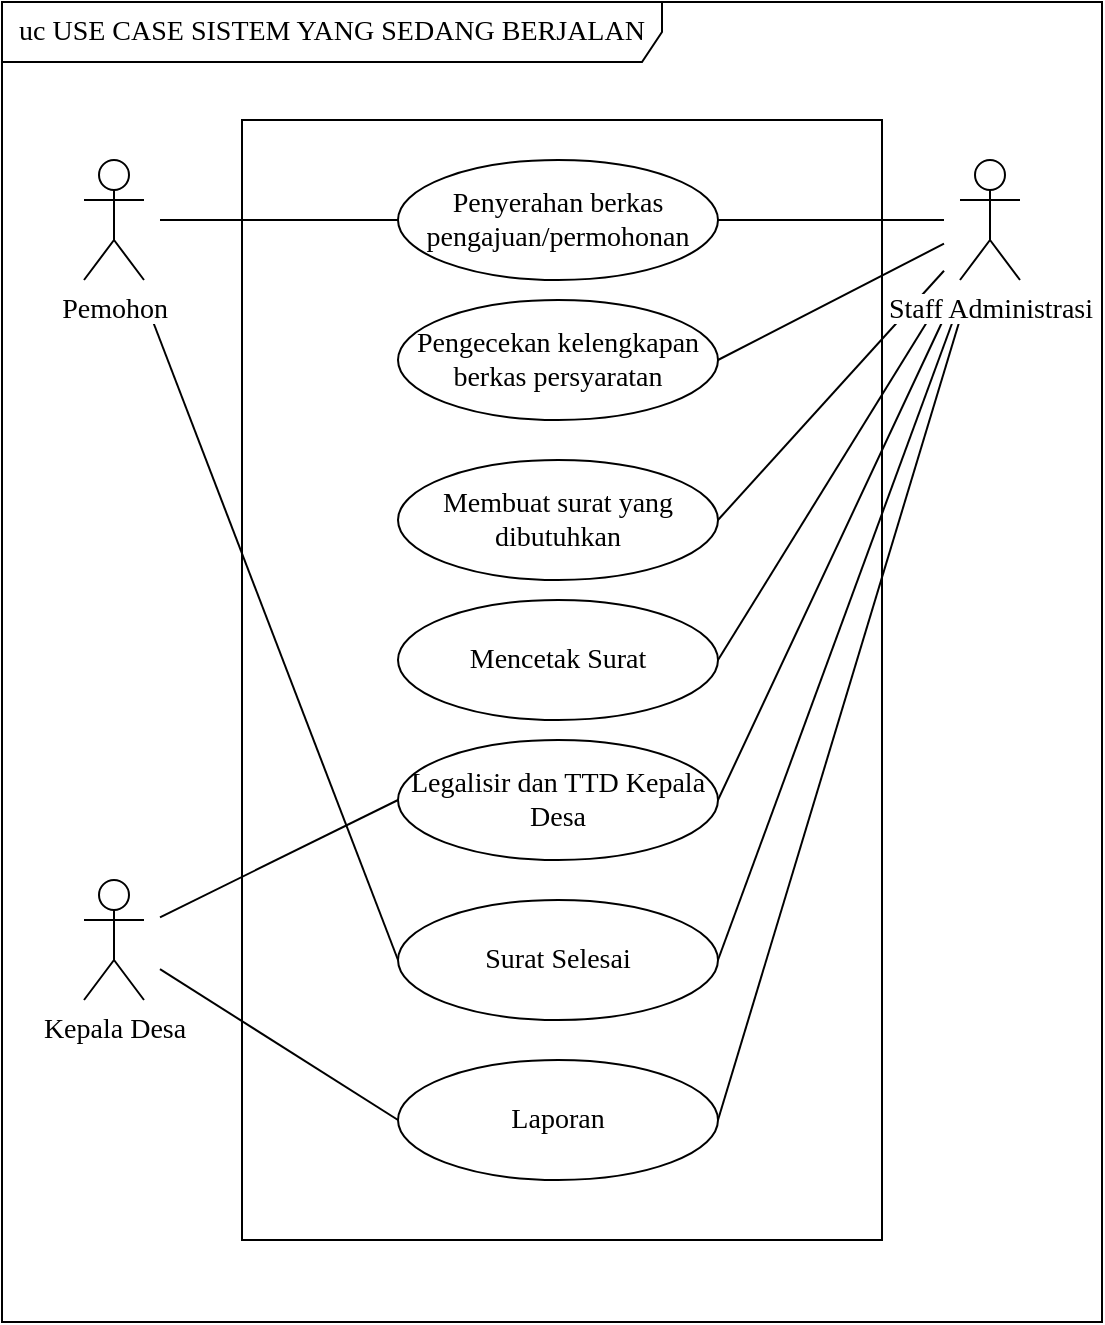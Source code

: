 <mxfile version="15.7.3" type="github" pages="2">
  <diagram id="C5RBs43oDa-KdzZeNtuy" name="use case">
    <mxGraphModel dx="1248" dy="677" grid="1" gridSize="10" guides="1" tooltips="1" connect="1" arrows="1" fold="1" page="1" pageScale="1" pageWidth="827" pageHeight="1169" math="0" shadow="0">
      <root>
        <mxCell id="WIyWlLk6GJQsqaUBKTNV-0" />
        <mxCell id="WIyWlLk6GJQsqaUBKTNV-1" parent="WIyWlLk6GJQsqaUBKTNV-0" />
        <mxCell id="P93kdAKWn613RfKLbOwr-39" value="uc USE CASE SISTEM YANG SEDANG BERJALAN" style="shape=umlFrame;whiteSpace=wrap;html=1;labelBackgroundColor=#FFFFFF;hachureGap=4;fontFamily=Times New Roman;fontSize=14;fillColor=none;width=330;height=30;" vertex="1" parent="WIyWlLk6GJQsqaUBKTNV-1">
          <mxGeometry x="40" y="20" width="550" height="660" as="geometry" />
        </mxCell>
        <mxCell id="P93kdAKWn613RfKLbOwr-4" value="" style="rounded=0;whiteSpace=wrap;html=1;hachureGap=4;fontFamily=Architects Daughter;fontSource=https%3A%2F%2Ffonts.googleapis.com%2Fcss%3Ffamily%3DArchitects%2BDaughter;fontSize=20;fillColor=none;" vertex="1" parent="WIyWlLk6GJQsqaUBKTNV-1">
          <mxGeometry x="160" y="79" width="320" height="560" as="geometry" />
        </mxCell>
        <mxCell id="P93kdAKWn613RfKLbOwr-18" style="edgeStyle=none;curved=1;rounded=0;hachureGap=4;orthogonalLoop=1;jettySize=auto;html=1;entryX=0;entryY=0.5;entryDx=0;entryDy=0;fontFamily=Times New Roman;fontSize=14;endArrow=none;startSize=14;endSize=14;sourcePerimeterSpacing=8;targetPerimeterSpacing=8;endFill=0;" edge="1" parent="WIyWlLk6GJQsqaUBKTNV-1" source="P93kdAKWn613RfKLbOwr-5" target="P93kdAKWn613RfKLbOwr-10">
          <mxGeometry relative="1" as="geometry" />
        </mxCell>
        <mxCell id="P93kdAKWn613RfKLbOwr-32" style="edgeStyle=none;curved=1;rounded=0;hachureGap=4;orthogonalLoop=1;jettySize=auto;html=1;entryX=0;entryY=0.5;entryDx=0;entryDy=0;fontFamily=Times New Roman;fontSize=14;endArrow=none;endFill=0;startSize=14;endSize=14;sourcePerimeterSpacing=8;targetPerimeterSpacing=8;" edge="1" parent="WIyWlLk6GJQsqaUBKTNV-1" source="P93kdAKWn613RfKLbOwr-5" target="P93kdAKWn613RfKLbOwr-16">
          <mxGeometry relative="1" as="geometry" />
        </mxCell>
        <mxCell id="P93kdAKWn613RfKLbOwr-5" value="&lt;span style=&quot;background-color: rgb(255 , 255 , 255)&quot;&gt;Pemohon&lt;/span&gt;" style="shape=umlActor;verticalLabelPosition=bottom;verticalAlign=top;html=1;outlineConnect=0;hachureGap=4;fontFamily=Times New Roman;fontSize=14;fillColor=none;" vertex="1" parent="WIyWlLk6GJQsqaUBKTNV-1">
          <mxGeometry x="81" y="99" width="30" height="60" as="geometry" />
        </mxCell>
        <mxCell id="P93kdAKWn613RfKLbOwr-19" style="edgeStyle=none;curved=1;rounded=0;hachureGap=4;orthogonalLoop=1;jettySize=auto;html=1;entryX=1;entryY=0.5;entryDx=0;entryDy=0;fontFamily=Times New Roman;fontSize=14;endArrow=none;endFill=0;startSize=14;endSize=14;sourcePerimeterSpacing=8;targetPerimeterSpacing=8;" edge="1" parent="WIyWlLk6GJQsqaUBKTNV-1" source="P93kdAKWn613RfKLbOwr-8" target="P93kdAKWn613RfKLbOwr-10">
          <mxGeometry relative="1" as="geometry" />
        </mxCell>
        <mxCell id="P93kdAKWn613RfKLbOwr-20" style="edgeStyle=none;curved=1;rounded=0;hachureGap=4;orthogonalLoop=1;jettySize=auto;html=1;entryX=1;entryY=0.5;entryDx=0;entryDy=0;fontFamily=Times New Roman;fontSize=14;endArrow=none;endFill=0;startSize=14;endSize=14;sourcePerimeterSpacing=8;targetPerimeterSpacing=8;" edge="1" parent="WIyWlLk6GJQsqaUBKTNV-1" source="P93kdAKWn613RfKLbOwr-8" target="P93kdAKWn613RfKLbOwr-12">
          <mxGeometry relative="1" as="geometry" />
        </mxCell>
        <mxCell id="P93kdAKWn613RfKLbOwr-21" style="edgeStyle=none;curved=1;rounded=0;hachureGap=4;orthogonalLoop=1;jettySize=auto;html=1;entryX=1;entryY=0.5;entryDx=0;entryDy=0;fontFamily=Times New Roman;fontSize=14;endArrow=none;endFill=0;startSize=14;endSize=14;sourcePerimeterSpacing=8;targetPerimeterSpacing=8;" edge="1" parent="WIyWlLk6GJQsqaUBKTNV-1" source="P93kdAKWn613RfKLbOwr-8" target="P93kdAKWn613RfKLbOwr-13">
          <mxGeometry relative="1" as="geometry" />
        </mxCell>
        <mxCell id="P93kdAKWn613RfKLbOwr-22" style="edgeStyle=none;curved=1;rounded=0;hachureGap=4;orthogonalLoop=1;jettySize=auto;html=1;entryX=1;entryY=0.5;entryDx=0;entryDy=0;fontFamily=Times New Roman;fontSize=14;endArrow=none;endFill=0;startSize=14;endSize=14;sourcePerimeterSpacing=8;targetPerimeterSpacing=8;" edge="1" parent="WIyWlLk6GJQsqaUBKTNV-1" source="P93kdAKWn613RfKLbOwr-8" target="P93kdAKWn613RfKLbOwr-14">
          <mxGeometry relative="1" as="geometry" />
        </mxCell>
        <mxCell id="P93kdAKWn613RfKLbOwr-26" style="edgeStyle=none;curved=1;rounded=0;hachureGap=4;orthogonalLoop=1;jettySize=auto;html=1;entryX=1;entryY=0.5;entryDx=0;entryDy=0;fontFamily=Times New Roman;fontSize=14;endArrow=none;endFill=0;startSize=14;endSize=14;sourcePerimeterSpacing=8;targetPerimeterSpacing=8;" edge="1" parent="WIyWlLk6GJQsqaUBKTNV-1" source="P93kdAKWn613RfKLbOwr-8" target="P93kdAKWn613RfKLbOwr-25">
          <mxGeometry relative="1" as="geometry" />
        </mxCell>
        <mxCell id="P93kdAKWn613RfKLbOwr-37" style="edgeStyle=none;curved=1;rounded=0;hachureGap=4;orthogonalLoop=1;jettySize=auto;html=1;entryX=0;entryY=0.5;entryDx=0;entryDy=0;fontFamily=Times New Roman;fontSize=14;endArrow=none;endFill=0;startSize=14;endSize=14;sourcePerimeterSpacing=8;targetPerimeterSpacing=8;" edge="1" parent="WIyWlLk6GJQsqaUBKTNV-1" source="P93kdAKWn613RfKLbOwr-9" target="P93kdAKWn613RfKLbOwr-25">
          <mxGeometry relative="1" as="geometry" />
        </mxCell>
        <mxCell id="P93kdAKWn613RfKLbOwr-38" style="edgeStyle=none;curved=1;rounded=0;hachureGap=4;orthogonalLoop=1;jettySize=auto;html=1;entryX=0;entryY=0.5;entryDx=0;entryDy=0;fontFamily=Times New Roman;fontSize=14;endArrow=none;endFill=0;startSize=14;endSize=14;sourcePerimeterSpacing=8;targetPerimeterSpacing=8;" edge="1" parent="WIyWlLk6GJQsqaUBKTNV-1" source="P93kdAKWn613RfKLbOwr-9" target="P93kdAKWn613RfKLbOwr-15">
          <mxGeometry relative="1" as="geometry" />
        </mxCell>
        <mxCell id="P93kdAKWn613RfKLbOwr-9" value="Kepala Desa" style="shape=umlActor;verticalLabelPosition=bottom;verticalAlign=top;html=1;outlineConnect=0;hachureGap=4;fontFamily=Times New Roman;fontSize=14;fillColor=none;" vertex="1" parent="WIyWlLk6GJQsqaUBKTNV-1">
          <mxGeometry x="81" y="459" width="30" height="60" as="geometry" />
        </mxCell>
        <mxCell id="P93kdAKWn613RfKLbOwr-10" value="Penyerahan berkas pengajuan/permohonan" style="ellipse;whiteSpace=wrap;html=1;hachureGap=4;fontFamily=Times New Roman;fontSize=14;fillColor=none;" vertex="1" parent="WIyWlLk6GJQsqaUBKTNV-1">
          <mxGeometry x="238" y="99" width="160" height="60" as="geometry" />
        </mxCell>
        <mxCell id="P93kdAKWn613RfKLbOwr-12" value="Pengecekan kelengkapan berkas persyaratan" style="ellipse;whiteSpace=wrap;html=1;hachureGap=4;fontFamily=Times New Roman;fontSize=14;fillColor=none;" vertex="1" parent="WIyWlLk6GJQsqaUBKTNV-1">
          <mxGeometry x="238" y="169" width="160" height="60" as="geometry" />
        </mxCell>
        <mxCell id="P93kdAKWn613RfKLbOwr-13" value="Membuat surat yang dibutuhkan" style="ellipse;whiteSpace=wrap;html=1;hachureGap=4;fontFamily=Times New Roman;fontSize=14;fillColor=none;" vertex="1" parent="WIyWlLk6GJQsqaUBKTNV-1">
          <mxGeometry x="238" y="249" width="160" height="60" as="geometry" />
        </mxCell>
        <mxCell id="P93kdAKWn613RfKLbOwr-14" value="Mencetak Surat" style="ellipse;whiteSpace=wrap;html=1;hachureGap=4;fontFamily=Times New Roman;fontSize=14;fillColor=none;" vertex="1" parent="WIyWlLk6GJQsqaUBKTNV-1">
          <mxGeometry x="238" y="319" width="160" height="60" as="geometry" />
        </mxCell>
        <mxCell id="P93kdAKWn613RfKLbOwr-15" value="Legalisir dan TTD Kepala Desa" style="ellipse;whiteSpace=wrap;html=1;hachureGap=4;fontFamily=Times New Roman;fontSize=14;fillColor=none;" vertex="1" parent="WIyWlLk6GJQsqaUBKTNV-1">
          <mxGeometry x="238" y="389" width="160" height="60" as="geometry" />
        </mxCell>
        <mxCell id="P93kdAKWn613RfKLbOwr-16" value="Surat Selesai" style="ellipse;whiteSpace=wrap;html=1;hachureGap=4;fontFamily=Times New Roman;fontSize=14;fillColor=none;" vertex="1" parent="WIyWlLk6GJQsqaUBKTNV-1">
          <mxGeometry x="238" y="469" width="160" height="60" as="geometry" />
        </mxCell>
        <mxCell id="P93kdAKWn613RfKLbOwr-25" value="Laporan" style="ellipse;whiteSpace=wrap;html=1;hachureGap=4;fontFamily=Times New Roman;fontSize=14;fillColor=none;" vertex="1" parent="WIyWlLk6GJQsqaUBKTNV-1">
          <mxGeometry x="238" y="549" width="160" height="60" as="geometry" />
        </mxCell>
        <mxCell id="P93kdAKWn613RfKLbOwr-33" style="edgeStyle=none;curved=1;rounded=0;hachureGap=4;orthogonalLoop=1;jettySize=auto;html=1;entryX=1;entryY=0.5;entryDx=0;entryDy=0;fontFamily=Times New Roman;fontSize=14;endArrow=none;endFill=0;startSize=14;endSize=14;sourcePerimeterSpacing=8;targetPerimeterSpacing=8;" edge="1" parent="WIyWlLk6GJQsqaUBKTNV-1" source="P93kdAKWn613RfKLbOwr-8" target="P93kdAKWn613RfKLbOwr-15">
          <mxGeometry relative="1" as="geometry" />
        </mxCell>
        <mxCell id="P93kdAKWn613RfKLbOwr-36" style="edgeStyle=none;curved=1;rounded=0;hachureGap=4;orthogonalLoop=1;jettySize=auto;html=1;entryX=1;entryY=0.5;entryDx=0;entryDy=0;fontFamily=Times New Roman;fontSize=14;endArrow=none;endFill=0;startSize=14;endSize=14;sourcePerimeterSpacing=8;targetPerimeterSpacing=8;" edge="1" parent="WIyWlLk6GJQsqaUBKTNV-1" source="P93kdAKWn613RfKLbOwr-8" target="P93kdAKWn613RfKLbOwr-16">
          <mxGeometry relative="1" as="geometry" />
        </mxCell>
        <mxCell id="P93kdAKWn613RfKLbOwr-8" value="&lt;span style=&quot;background-color: rgb(255 , 255 , 255)&quot;&gt;Staff Administrasi&lt;/span&gt;" style="shape=umlActor;verticalLabelPosition=bottom;verticalAlign=top;html=1;outlineConnect=0;hachureGap=4;fontFamily=Times New Roman;fontSize=14;fillColor=none;" vertex="1" parent="WIyWlLk6GJQsqaUBKTNV-1">
          <mxGeometry x="519" y="99" width="30" height="60" as="geometry" />
        </mxCell>
      </root>
    </mxGraphModel>
  </diagram>
  <diagram name="act-diagram" id="EzQDBCoAbCLYZZ4XYxiy">
    <mxGraphModel dx="1468" dy="796" grid="1" gridSize="10" guides="1" tooltips="1" connect="1" arrows="1" fold="1" page="1" pageScale="1" pageWidth="827" pageHeight="1169" math="0" shadow="0">
      <root>
        <mxCell id="nnEQlcjSg8EqqNv9_jPq-0" />
        <mxCell id="nnEQlcjSg8EqqNv9_jPq-1" parent="nnEQlcjSg8EqqNv9_jPq-0" />
        <mxCell id="Gp1zR7eavyP5q6iyYhlP-24" value="Pemohon" style="swimlane;startSize=20;hachureGap=4;pointerEvents=0;fontFamily=Times New Roman;fontSize=12;align=center;" vertex="1" parent="nnEQlcjSg8EqqNv9_jPq-1">
          <mxGeometry x="120" y="80" width="200" height="800" as="geometry" />
        </mxCell>
        <mxCell id="Gp1zR7eavyP5q6iyYhlP-25" value="" style="ellipse;html=1;shape=startState;fillColor=#000000;strokeColor=#FF0000;hachureGap=4;pointerEvents=0;fontFamily=Times New Roman;fontSize=12;align=center;" vertex="1" parent="Gp1zR7eavyP5q6iyYhlP-24">
          <mxGeometry x="85" y="60" width="30" height="30" as="geometry" />
        </mxCell>
        <mxCell id="Gp1zR7eavyP5q6iyYhlP-26" value="&lt;font style=&quot;font-size: 12px&quot;&gt;Mulai&lt;/font&gt;" style="text;html=1;strokeColor=none;fillColor=none;align=center;verticalAlign=middle;whiteSpace=wrap;rounded=0;hachureGap=4;pointerEvents=0;fontFamily=Times New Roman;fontSize=8;" vertex="1" parent="Gp1zR7eavyP5q6iyYhlP-24">
          <mxGeometry x="70" y="40" width="60" height="30" as="geometry" />
        </mxCell>
        <mxCell id="Gp1zR7eavyP5q6iyYhlP-37" value="Menyerahkan Berkas Persyaratan Permohonan" style="rounded=1;whiteSpace=wrap;html=1;arcSize=40;fontColor=#000000;fillColor=#ffffc0;strokeColor=#FF0000;hachureGap=4;pointerEvents=0;fontFamily=Times New Roman;fontSize=11;align=center;" vertex="1" parent="Gp1zR7eavyP5q6iyYhlP-24">
          <mxGeometry x="40" y="200" width="120" height="40" as="geometry" />
        </mxCell>
        <mxCell id="Gp1zR7eavyP5q6iyYhlP-27" value="Staff Administrasi" style="swimlane;startSize=20;hachureGap=4;pointerEvents=0;fontFamily=Times New Roman;fontSize=12;align=center;" vertex="1" parent="nnEQlcjSg8EqqNv9_jPq-1">
          <mxGeometry x="320" y="80" width="200" height="800" as="geometry" />
        </mxCell>
        <mxCell id="DsfHyUygl1TfHLJwQq6e-9" style="edgeStyle=none;curved=1;rounded=0;hachureGap=4;orthogonalLoop=1;jettySize=auto;html=1;exitX=0.5;exitY=1;exitDx=0;exitDy=0;entryX=0.5;entryY=0;entryDx=0;entryDy=0;fontFamily=Times New Roman;fontSize=11;endArrow=open;endFill=0;startSize=14;endSize=8;sourcePerimeterSpacing=8;targetPerimeterSpacing=8;" edge="1" parent="Gp1zR7eavyP5q6iyYhlP-27" source="Gp1zR7eavyP5q6iyYhlP-28" target="DsfHyUygl1TfHLJwQq6e-5">
          <mxGeometry relative="1" as="geometry" />
        </mxCell>
        <mxCell id="Gp1zR7eavyP5q6iyYhlP-28" value="Memeriksa Kelengkapan Berkas Persyaratan" style="rounded=1;whiteSpace=wrap;html=1;arcSize=40;fontColor=#000000;fillColor=#ffffc0;strokeColor=#FF0000;hachureGap=4;pointerEvents=0;fontFamily=Times New Roman;fontSize=11;align=center;" vertex="1" parent="Gp1zR7eavyP5q6iyYhlP-27">
          <mxGeometry x="40" y="200" width="120" height="40" as="geometry" />
        </mxCell>
        <mxCell id="WouqY0OHjDTVxSUwYaX0-3" style="edgeStyle=orthogonalEdgeStyle;rounded=0;hachureGap=4;orthogonalLoop=1;jettySize=auto;html=1;exitX=0.5;exitY=1;exitDx=0;exitDy=0;entryX=0.5;entryY=0;entryDx=0;entryDy=0;labelBackgroundColor=#FFFFFF;fontFamily=Times New Roman;fontSize=11;endArrow=open;endFill=0;startSize=14;endSize=8;sourcePerimeterSpacing=8;targetPerimeterSpacing=8;" edge="1" parent="Gp1zR7eavyP5q6iyYhlP-27" source="Gp1zR7eavyP5q6iyYhlP-29" target="WouqY0OHjDTVxSUwYaX0-2">
          <mxGeometry relative="1" as="geometry" />
        </mxCell>
        <mxCell id="Gp1zR7eavyP5q6iyYhlP-29" value="Membuat Surat yang Diminta" style="rounded=1;whiteSpace=wrap;html=1;arcSize=40;fontColor=#000000;fillColor=#ffffc0;strokeColor=#FF0000;hachureGap=4;pointerEvents=0;fontFamily=Times New Roman;fontSize=11;align=center;" vertex="1" parent="Gp1zR7eavyP5q6iyYhlP-27">
          <mxGeometry x="40" y="360" width="120" height="40" as="geometry" />
        </mxCell>
        <mxCell id="Gp1zR7eavyP5q6iyYhlP-32" value="Meminta Legalisir dan TTD Kepala Desa" style="rounded=1;whiteSpace=wrap;html=1;arcSize=40;fontColor=#000000;fillColor=#ffffc0;strokeColor=#FF0000;hachureGap=4;pointerEvents=0;fontFamily=Times New Roman;fontSize=11;align=center;" vertex="1" parent="Gp1zR7eavyP5q6iyYhlP-27">
          <mxGeometry x="40" y="500" width="120" height="40" as="geometry" />
        </mxCell>
        <mxCell id="DsfHyUygl1TfHLJwQq6e-4" value="Y" style="edgeStyle=orthogonalEdgeStyle;rounded=0;hachureGap=4;orthogonalLoop=1;jettySize=auto;html=1;exitX=0.5;exitY=1;exitDx=0;exitDy=0;entryX=0.5;entryY=0;entryDx=0;entryDy=0;fontFamily=Times New Roman;fontSize=11;endArrow=open;startSize=14;endSize=8;sourcePerimeterSpacing=8;targetPerimeterSpacing=8;strokeColor=#FF0000;" edge="1" parent="Gp1zR7eavyP5q6iyYhlP-27" source="DsfHyUygl1TfHLJwQq6e-5">
          <mxGeometry x="-0.333" y="-10" relative="1" as="geometry">
            <mxPoint as="offset" />
            <mxPoint x="100" y="360" as="targetPoint" />
          </mxGeometry>
        </mxCell>
        <mxCell id="DsfHyUygl1TfHLJwQq6e-5" value="Data &lt;br style=&quot;font-size: 11px;&quot;&gt;Valid?" style="rhombus;whiteSpace=wrap;html=1;fillColor=#ffffc0;strokeColor=#FF0000;hachureGap=4;pointerEvents=0;fontFamily=Times New Roman;fontSize=11;align=center;" vertex="1" parent="Gp1zR7eavyP5q6iyYhlP-27">
          <mxGeometry x="60" y="270" width="80" height="60" as="geometry" />
        </mxCell>
        <mxCell id="WouqY0OHjDTVxSUwYaX0-4" style="edgeStyle=orthogonalEdgeStyle;rounded=0;hachureGap=4;orthogonalLoop=1;jettySize=auto;html=1;exitX=0.5;exitY=1;exitDx=0;exitDy=0;entryX=0.5;entryY=0;entryDx=0;entryDy=0;labelBackgroundColor=#FFFFFF;fontFamily=Times New Roman;fontSize=11;endArrow=open;endFill=0;startSize=14;endSize=8;sourcePerimeterSpacing=8;targetPerimeterSpacing=8;" edge="1" parent="Gp1zR7eavyP5q6iyYhlP-27" source="WouqY0OHjDTVxSUwYaX0-2" target="Gp1zR7eavyP5q6iyYhlP-32">
          <mxGeometry relative="1" as="geometry" />
        </mxCell>
        <mxCell id="WouqY0OHjDTVxSUwYaX0-2" value="Mencetak Surat" style="rounded=1;whiteSpace=wrap;html=1;arcSize=40;fontColor=#000000;fillColor=#ffffc0;strokeColor=#FF0000;hachureGap=4;pointerEvents=0;fontFamily=Times New Roman;fontSize=11;align=center;" vertex="1" parent="Gp1zR7eavyP5q6iyYhlP-27">
          <mxGeometry x="40" y="430" width="120" height="40" as="geometry" />
        </mxCell>
        <mxCell id="Gp1zR7eavyP5q6iyYhlP-53" value="Mencatat Laporan" style="rounded=1;whiteSpace=wrap;html=1;arcSize=40;fontColor=#000000;fillColor=#ffffc0;strokeColor=#FF0000;hachureGap=4;pointerEvents=0;fontFamily=Times New Roman;fontSize=11;align=center;" vertex="1" parent="Gp1zR7eavyP5q6iyYhlP-27">
          <mxGeometry x="40" y="660" width="120" height="40" as="geometry" />
        </mxCell>
        <mxCell id="WouqY0OHjDTVxSUwYaX0-13" value="Menyerahkan Surat" style="rounded=1;whiteSpace=wrap;html=1;arcSize=40;fontColor=#000000;fillColor=#ffffc0;strokeColor=#FF0000;hachureGap=4;pointerEvents=0;fontFamily=Times New Roman;fontSize=11;align=center;" vertex="1" parent="Gp1zR7eavyP5q6iyYhlP-27">
          <mxGeometry x="40" y="570" width="120" height="40" as="geometry" />
        </mxCell>
        <mxCell id="Gp1zR7eavyP5q6iyYhlP-48" style="edgeStyle=orthogonalEdgeStyle;rounded=0;hachureGap=4;orthogonalLoop=1;jettySize=auto;html=1;exitX=0.5;exitY=1;exitDx=0;exitDy=0;entryX=0.5;entryY=0;entryDx=0;entryDy=0;fontFamily=Times New Roman;fontSize=8;endArrow=open;startSize=14;endSize=8;sourcePerimeterSpacing=8;targetPerimeterSpacing=8;strokeColor=#FF0000;" edge="1" parent="Gp1zR7eavyP5q6iyYhlP-27" target="Gp1zR7eavyP5q6iyYhlP-62">
          <mxGeometry relative="1" as="geometry">
            <mxPoint x="100" y="740" as="targetPoint" />
            <mxPoint x="100" y="700" as="sourcePoint" />
          </mxGeometry>
        </mxCell>
        <mxCell id="Gp1zR7eavyP5q6iyYhlP-61" value="" style="group" vertex="1" connectable="0" parent="Gp1zR7eavyP5q6iyYhlP-27">
          <mxGeometry x="70" y="730" width="60" height="55" as="geometry" />
        </mxCell>
        <mxCell id="Gp1zR7eavyP5q6iyYhlP-62" value="" style="ellipse;html=1;shape=endState;fillColor=#000000;strokeColor=#ff0000;hachureGap=4;pointerEvents=0;fontFamily=Times New Roman;fontSize=12;align=center;" vertex="1" parent="Gp1zR7eavyP5q6iyYhlP-61">
          <mxGeometry x="15" width="30" height="30" as="geometry" />
        </mxCell>
        <mxCell id="Gp1zR7eavyP5q6iyYhlP-63" value="&lt;font style=&quot;font-size: 12px&quot;&gt;Selesai&lt;/font&gt;" style="text;html=1;strokeColor=none;fillColor=none;align=center;verticalAlign=middle;whiteSpace=wrap;rounded=0;hachureGap=4;pointerEvents=0;fontFamily=Times New Roman;fontSize=8;" vertex="1" parent="Gp1zR7eavyP5q6iyYhlP-61">
          <mxGeometry y="25" width="60" height="30" as="geometry" />
        </mxCell>
        <mxCell id="DsfHyUygl1TfHLJwQq6e-7" style="edgeStyle=none;curved=1;rounded=0;hachureGap=4;orthogonalLoop=1;jettySize=auto;html=1;exitX=0.5;exitY=1;exitDx=0;exitDy=0;entryX=0.5;entryY=0;entryDx=0;entryDy=0;fontFamily=Times New Roman;fontSize=11;endArrow=open;endFill=0;startSize=14;endSize=8;sourcePerimeterSpacing=8;targetPerimeterSpacing=8;" edge="1" parent="nnEQlcjSg8EqqNv9_jPq-1" source="Gp1zR7eavyP5q6iyYhlP-35" target="Gp1zR7eavyP5q6iyYhlP-37">
          <mxGeometry relative="1" as="geometry" />
        </mxCell>
        <mxCell id="Gp1zR7eavyP5q6iyYhlP-35" value="Membawa Berkas Persyaratan" style="rounded=1;whiteSpace=wrap;html=1;arcSize=40;fontColor=#000000;fillColor=#ffffc0;strokeColor=#FF0000;hachureGap=4;pointerEvents=0;fontFamily=Times New Roman;fontSize=11;align=center;" vertex="1" parent="nnEQlcjSg8EqqNv9_jPq-1">
          <mxGeometry x="160" y="200" width="120" height="40" as="geometry" />
        </mxCell>
        <mxCell id="Gp1zR7eavyP5q6iyYhlP-42" value="" style="edgeStyle=orthogonalEdgeStyle;html=1;verticalAlign=bottom;endArrow=open;endSize=8;strokeColor=#FF0000;rounded=0;hachureGap=4;fontFamily=Times New Roman;fontSize=12;sourcePerimeterSpacing=8;targetPerimeterSpacing=8;curved=1;entryX=0.5;entryY=0;entryDx=0;entryDy=0;exitX=0.502;exitY=0.862;exitDx=0;exitDy=0;exitPerimeter=0;" edge="1" parent="nnEQlcjSg8EqqNv9_jPq-1" source="Gp1zR7eavyP5q6iyYhlP-25" target="Gp1zR7eavyP5q6iyYhlP-35">
          <mxGeometry relative="1" as="geometry">
            <mxPoint x="220" y="205" as="targetPoint" />
          </mxGeometry>
        </mxCell>
        <mxCell id="WouqY0OHjDTVxSUwYaX0-16" style="edgeStyle=orthogonalEdgeStyle;rounded=0;hachureGap=4;orthogonalLoop=1;jettySize=auto;html=1;exitX=0.5;exitY=1;exitDx=0;exitDy=0;entryX=0;entryY=0.5;entryDx=0;entryDy=0;labelBackgroundColor=#FFFFFF;fontFamily=Times New Roman;fontSize=11;endArrow=open;endFill=0;startSize=14;endSize=8;sourcePerimeterSpacing=8;targetPerimeterSpacing=8;" edge="1" parent="nnEQlcjSg8EqqNv9_jPq-1" source="Gp1zR7eavyP5q6iyYhlP-44" target="Gp1zR7eavyP5q6iyYhlP-53">
          <mxGeometry relative="1" as="geometry" />
        </mxCell>
        <mxCell id="Gp1zR7eavyP5q6iyYhlP-44" value="Surat Selesai" style="rounded=1;whiteSpace=wrap;html=1;arcSize=40;fontColor=#000000;fillColor=#ffffc0;strokeColor=#FF0000;hachureGap=4;pointerEvents=0;fontFamily=Times New Roman;fontSize=11;align=center;" vertex="1" parent="nnEQlcjSg8EqqNv9_jPq-1">
          <mxGeometry x="160" y="650" width="120" height="40" as="geometry" />
        </mxCell>
        <mxCell id="Gp1zR7eavyP5q6iyYhlP-45" value="no" style="edgeStyle=orthogonalEdgeStyle;rounded=0;hachureGap=4;orthogonalLoop=1;jettySize=auto;html=1;exitX=0.5;exitY=0;exitDx=0;exitDy=0;entryX=0.5;entryY=1;entryDx=0;entryDy=0;fontFamily=Times New Roman;fontSize=8;endArrow=open;startSize=14;endSize=8;sourcePerimeterSpacing=8;targetPerimeterSpacing=8;strokeColor=#FF0000;" edge="1" parent="nnEQlcjSg8EqqNv9_jPq-1" target="Gp1zR7eavyP5q6iyYhlP-33">
          <mxGeometry x="-0.333" relative="1" as="geometry">
            <mxPoint as="offset" />
            <mxPoint x="420" y="720" as="sourcePoint" />
          </mxGeometry>
        </mxCell>
        <mxCell id="DsfHyUygl1TfHLJwQq6e-0" value="Kepala Desa" style="swimlane;startSize=20;hachureGap=4;pointerEvents=0;fontFamily=Times New Roman;fontSize=12;align=center;" vertex="1" parent="nnEQlcjSg8EqqNv9_jPq-1">
          <mxGeometry x="520" y="80" width="200" height="800" as="geometry" />
        </mxCell>
        <mxCell id="WouqY0OHjDTVxSUwYaX0-9" value="Melegalisir dan TTD Surat" style="rounded=1;whiteSpace=wrap;html=1;arcSize=40;fontColor=#000000;fillColor=#ffffc0;strokeColor=#FF0000;hachureGap=4;pointerEvents=0;fontFamily=Times New Roman;fontSize=11;align=center;" vertex="1" parent="DsfHyUygl1TfHLJwQq6e-0">
          <mxGeometry x="40" y="500" width="120" height="40" as="geometry" />
        </mxCell>
        <mxCell id="DsfHyUygl1TfHLJwQq6e-8" style="edgeStyle=none;curved=1;rounded=0;hachureGap=4;orthogonalLoop=1;jettySize=auto;html=1;exitX=1;exitY=0.5;exitDx=0;exitDy=0;entryX=0;entryY=0.5;entryDx=0;entryDy=0;fontFamily=Times New Roman;fontSize=11;endArrow=open;endFill=0;startSize=14;endSize=8;sourcePerimeterSpacing=8;targetPerimeterSpacing=8;" edge="1" parent="nnEQlcjSg8EqqNv9_jPq-1" source="Gp1zR7eavyP5q6iyYhlP-37" target="Gp1zR7eavyP5q6iyYhlP-28">
          <mxGeometry relative="1" as="geometry" />
        </mxCell>
        <mxCell id="WouqY0OHjDTVxSUwYaX0-0" value="&lt;font style=&quot;font-size: 11px; background-color: rgb(255, 255, 255);&quot;&gt;N&lt;/font&gt;" style="edgeStyle=orthogonalEdgeStyle;rounded=0;hachureGap=4;orthogonalLoop=1;jettySize=auto;html=1;exitX=0;exitY=0.5;exitDx=0;exitDy=0;entryX=0.5;entryY=1;entryDx=0;entryDy=0;fontFamily=Times New Roman;fontSize=11;endArrow=open;endFill=0;startSize=14;endSize=8;sourcePerimeterSpacing=8;targetPerimeterSpacing=8;" edge="1" parent="nnEQlcjSg8EqqNv9_jPq-1" source="DsfHyUygl1TfHLJwQq6e-5" target="Gp1zR7eavyP5q6iyYhlP-37">
          <mxGeometry x="-0.909" y="-10" relative="1" as="geometry">
            <mxPoint as="offset" />
          </mxGeometry>
        </mxCell>
        <mxCell id="WouqY0OHjDTVxSUwYaX0-10" style="edgeStyle=orthogonalEdgeStyle;rounded=0;hachureGap=4;orthogonalLoop=1;jettySize=auto;html=1;exitX=1;exitY=0.5;exitDx=0;exitDy=0;entryX=0;entryY=0.5;entryDx=0;entryDy=0;labelBackgroundColor=#FFFFFF;fontFamily=Times New Roman;fontSize=11;endArrow=open;endFill=0;startSize=14;endSize=8;sourcePerimeterSpacing=8;targetPerimeterSpacing=8;" edge="1" parent="nnEQlcjSg8EqqNv9_jPq-1" source="Gp1zR7eavyP5q6iyYhlP-32" target="WouqY0OHjDTVxSUwYaX0-9">
          <mxGeometry relative="1" as="geometry" />
        </mxCell>
        <mxCell id="WouqY0OHjDTVxSUwYaX0-14" style="edgeStyle=orthogonalEdgeStyle;rounded=0;hachureGap=4;orthogonalLoop=1;jettySize=auto;html=1;exitX=0.5;exitY=1;exitDx=0;exitDy=0;entryX=1;entryY=0.5;entryDx=0;entryDy=0;labelBackgroundColor=#FFFFFF;fontFamily=Times New Roman;fontSize=11;endArrow=open;endFill=0;startSize=14;endSize=8;sourcePerimeterSpacing=8;targetPerimeterSpacing=8;" edge="1" parent="nnEQlcjSg8EqqNv9_jPq-1" source="WouqY0OHjDTVxSUwYaX0-9" target="WouqY0OHjDTVxSUwYaX0-13">
          <mxGeometry relative="1" as="geometry" />
        </mxCell>
        <mxCell id="WouqY0OHjDTVxSUwYaX0-15" style="edgeStyle=orthogonalEdgeStyle;rounded=0;hachureGap=4;orthogonalLoop=1;jettySize=auto;html=1;exitX=0;exitY=0.5;exitDx=0;exitDy=0;entryX=1;entryY=0.5;entryDx=0;entryDy=0;labelBackgroundColor=#FFFFFF;fontFamily=Times New Roman;fontSize=11;endArrow=open;endFill=0;startSize=14;endSize=8;sourcePerimeterSpacing=8;targetPerimeterSpacing=8;" edge="1" parent="nnEQlcjSg8EqqNv9_jPq-1" source="WouqY0OHjDTVxSUwYaX0-13" target="Gp1zR7eavyP5q6iyYhlP-44">
          <mxGeometry relative="1" as="geometry" />
        </mxCell>
      </root>
    </mxGraphModel>
  </diagram>
</mxfile>
